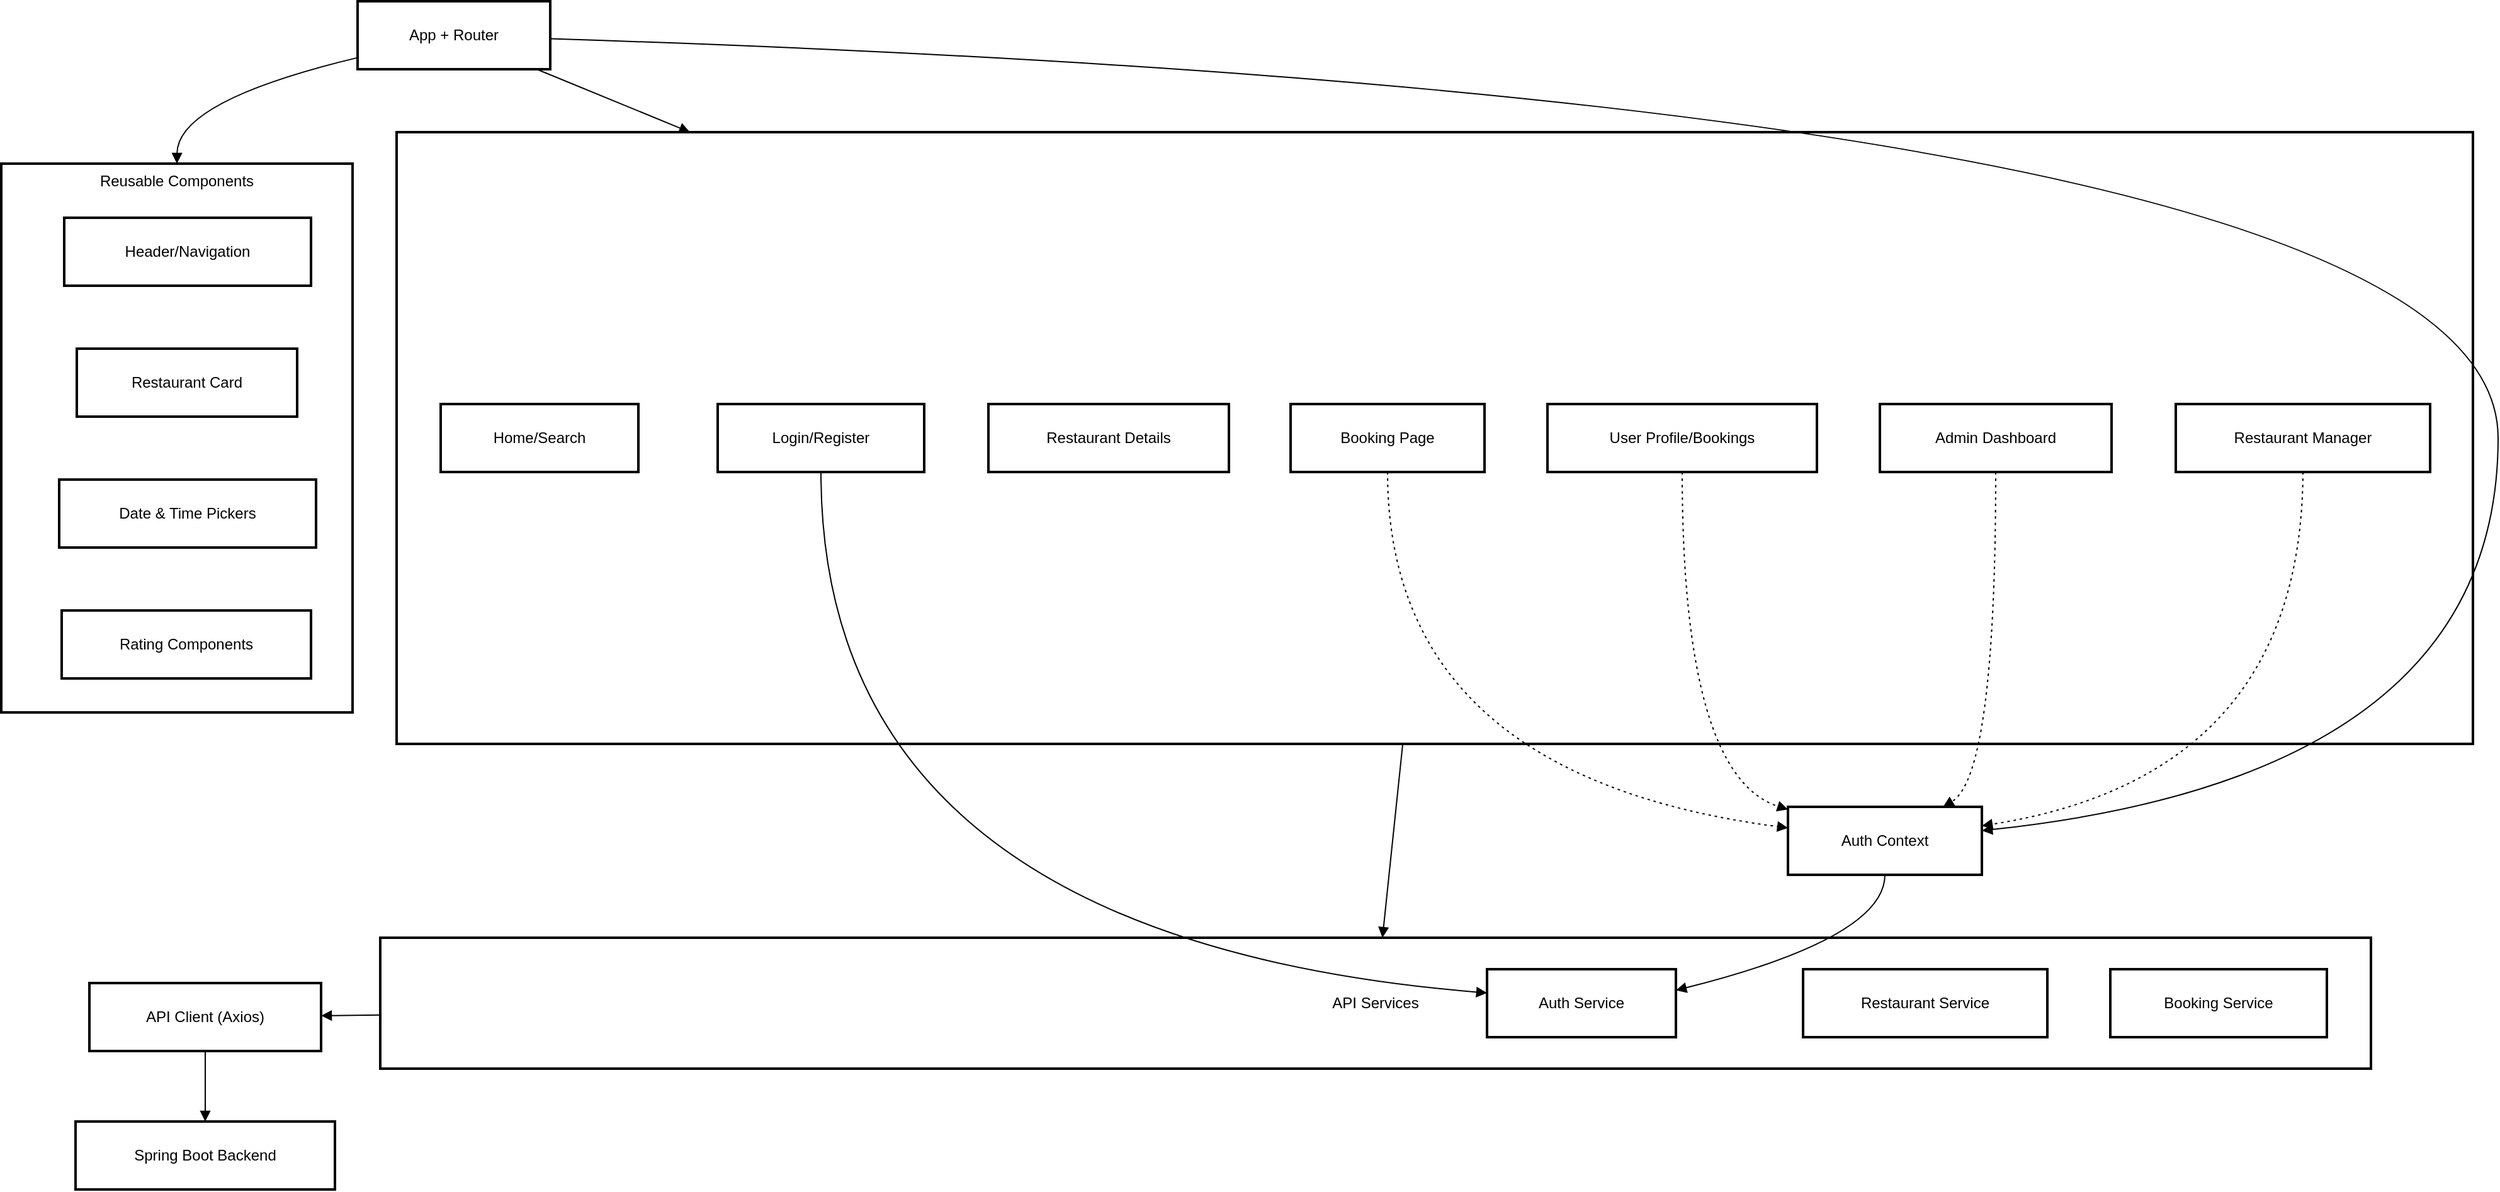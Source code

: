 <mxfile version="26.2.9">
  <diagram name="Page-1" id="fmwd5HYdXAfNKFxQ5Z8n">
    <mxGraphModel dx="2405" dy="1830" grid="1" gridSize="10" guides="1" tooltips="1" connect="1" arrows="1" fold="1" page="1" pageScale="1" pageWidth="850" pageHeight="1100" math="0" shadow="0">
      <root>
        <mxCell id="0" />
        <mxCell id="1" parent="0" />
        <mxCell id="9ja5oFmownrn2EeYEFFG-115" value="API Services" style="whiteSpace=wrap;strokeWidth=2;" vertex="1" parent="1">
          <mxGeometry x="1111" y="764" width="1581" height="104" as="geometry" />
        </mxCell>
        <mxCell id="9ja5oFmownrn2EeYEFFG-116" value="Reusable Components" style="whiteSpace=wrap;strokeWidth=2;verticalAlign=top;" vertex="1" parent="1">
          <mxGeometry x="810" y="149" width="279" height="436" as="geometry" />
        </mxCell>
        <mxCell id="9ja5oFmownrn2EeYEFFG-117" value="Header/Navigation" style="whiteSpace=wrap;strokeWidth=2;" vertex="1" parent="9ja5oFmownrn2EeYEFFG-116">
          <mxGeometry x="50" y="43" width="196" height="54" as="geometry" />
        </mxCell>
        <mxCell id="9ja5oFmownrn2EeYEFFG-118" value="Restaurant Card" style="whiteSpace=wrap;strokeWidth=2;" vertex="1" parent="9ja5oFmownrn2EeYEFFG-116">
          <mxGeometry x="60" y="147" width="175" height="54" as="geometry" />
        </mxCell>
        <mxCell id="9ja5oFmownrn2EeYEFFG-119" value="Date &amp; Time Pickers" style="whiteSpace=wrap;strokeWidth=2;" vertex="1" parent="9ja5oFmownrn2EeYEFFG-116">
          <mxGeometry x="46" y="251" width="204" height="54" as="geometry" />
        </mxCell>
        <mxCell id="9ja5oFmownrn2EeYEFFG-120" value="Rating Components" style="whiteSpace=wrap;strokeWidth=2;" vertex="1" parent="9ja5oFmownrn2EeYEFFG-116">
          <mxGeometry x="48" y="355" width="198" height="54" as="geometry" />
        </mxCell>
        <mxCell id="9ja5oFmownrn2EeYEFFG-121" value="Main Pages" style="whiteSpace=wrap;strokeWidth=2;" vertex="1" parent="1">
          <mxGeometry x="1124" y="124" width="1649" height="486" as="geometry" />
        </mxCell>
        <mxCell id="9ja5oFmownrn2EeYEFFG-122" value="App + Router" style="whiteSpace=wrap;strokeWidth=2;" vertex="1" parent="1">
          <mxGeometry x="1093" y="20" width="153" height="54" as="geometry" />
        </mxCell>
        <mxCell id="9ja5oFmownrn2EeYEFFG-123" value="Auth Context" style="whiteSpace=wrap;strokeWidth=2;" vertex="1" parent="1">
          <mxGeometry x="2229" y="660" width="154" height="54" as="geometry" />
        </mxCell>
        <mxCell id="9ja5oFmownrn2EeYEFFG-124" value="Home/Search" style="whiteSpace=wrap;strokeWidth=2;" vertex="1" parent="1">
          <mxGeometry x="1159" y="340" width="157" height="54" as="geometry" />
        </mxCell>
        <mxCell id="9ja5oFmownrn2EeYEFFG-125" value="Login/Register" style="whiteSpace=wrap;strokeWidth=2;" vertex="1" parent="1">
          <mxGeometry x="1379" y="340" width="164" height="54" as="geometry" />
        </mxCell>
        <mxCell id="9ja5oFmownrn2EeYEFFG-126" value="Restaurant Details" style="whiteSpace=wrap;strokeWidth=2;" vertex="1" parent="1">
          <mxGeometry x="1594" y="340" width="191" height="54" as="geometry" />
        </mxCell>
        <mxCell id="9ja5oFmownrn2EeYEFFG-127" value="Booking Page" style="whiteSpace=wrap;strokeWidth=2;" vertex="1" parent="1">
          <mxGeometry x="1834" y="340" width="154" height="54" as="geometry" />
        </mxCell>
        <mxCell id="9ja5oFmownrn2EeYEFFG-128" value="User Profile/Bookings" style="whiteSpace=wrap;strokeWidth=2;" vertex="1" parent="1">
          <mxGeometry x="2038" y="340" width="214" height="54" as="geometry" />
        </mxCell>
        <mxCell id="9ja5oFmownrn2EeYEFFG-129" value="Admin Dashboard" style="whiteSpace=wrap;strokeWidth=2;" vertex="1" parent="1">
          <mxGeometry x="2302" y="340" width="184" height="54" as="geometry" />
        </mxCell>
        <mxCell id="9ja5oFmownrn2EeYEFFG-130" value="Restaurant Manager" style="whiteSpace=wrap;strokeWidth=2;" vertex="1" parent="1">
          <mxGeometry x="2537" y="340" width="202" height="54" as="geometry" />
        </mxCell>
        <mxCell id="9ja5oFmownrn2EeYEFFG-131" value="API Client (Axios)" style="whiteSpace=wrap;strokeWidth=2;" vertex="1" parent="1">
          <mxGeometry x="880" y="800" width="184" height="54" as="geometry" />
        </mxCell>
        <mxCell id="9ja5oFmownrn2EeYEFFG-132" value="Auth Service" style="whiteSpace=wrap;strokeWidth=2;" vertex="1" parent="1">
          <mxGeometry x="1990" y="789" width="150" height="54" as="geometry" />
        </mxCell>
        <mxCell id="9ja5oFmownrn2EeYEFFG-133" value="Restaurant Service" style="whiteSpace=wrap;strokeWidth=2;" vertex="1" parent="1">
          <mxGeometry x="2241" y="789" width="194" height="54" as="geometry" />
        </mxCell>
        <mxCell id="9ja5oFmownrn2EeYEFFG-134" value="Booking Service" style="whiteSpace=wrap;strokeWidth=2;" vertex="1" parent="1">
          <mxGeometry x="2485" y="789" width="172" height="54" as="geometry" />
        </mxCell>
        <mxCell id="9ja5oFmownrn2EeYEFFG-135" value="Spring Boot Backend" style="whiteSpace=wrap;strokeWidth=2;" vertex="1" parent="1">
          <mxGeometry x="869" y="910" width="206" height="54" as="geometry" />
        </mxCell>
        <mxCell id="9ja5oFmownrn2EeYEFFG-136" value="" style="curved=1;startArrow=none;endArrow=block;exitX=0.99;exitY=0.55;entryX=1;entryY=0.35;rounded=0;" edge="1" parent="1" source="9ja5oFmownrn2EeYEFFG-122" target="9ja5oFmownrn2EeYEFFG-123">
          <mxGeometry relative="1" as="geometry">
            <Array as="points">
              <mxPoint x="2793" y="99" />
              <mxPoint x="2793" y="635" />
            </Array>
          </mxGeometry>
        </mxCell>
        <mxCell id="9ja5oFmownrn2EeYEFFG-137" value="" style="curved=1;startArrow=none;endArrow=block;exitX=0.5;exitY=1;entryX=0.5;entryY=0;rounded=0;" edge="1" parent="1" source="9ja5oFmownrn2EeYEFFG-131" target="9ja5oFmownrn2EeYEFFG-135">
          <mxGeometry relative="1" as="geometry">
            <Array as="points" />
          </mxGeometry>
        </mxCell>
        <mxCell id="9ja5oFmownrn2EeYEFFG-138" value="" style="curved=1;startArrow=none;endArrow=block;exitX=0.5;exitY=1;entryX=0;entryY=0.35;rounded=0;" edge="1" parent="1" source="9ja5oFmownrn2EeYEFFG-125" target="9ja5oFmownrn2EeYEFFG-132">
          <mxGeometry relative="1" as="geometry">
            <Array as="points">
              <mxPoint x="1461" y="764" />
            </Array>
          </mxGeometry>
        </mxCell>
        <mxCell id="9ja5oFmownrn2EeYEFFG-139" value="" style="curved=1;startArrow=none;endArrow=block;exitX=0.5;exitY=1;entryX=1;entryY=0.31;rounded=0;" edge="1" parent="1" source="9ja5oFmownrn2EeYEFFG-123" target="9ja5oFmownrn2EeYEFFG-132">
          <mxGeometry relative="1" as="geometry">
            <Array as="points">
              <mxPoint x="2306" y="764" />
            </Array>
          </mxGeometry>
        </mxCell>
        <mxCell id="9ja5oFmownrn2EeYEFFG-140" value="" style="curved=1;dashed=1;dashPattern=2 3;startArrow=none;endArrow=block;exitX=0.5;exitY=1;entryX=0;entryY=0.04;rounded=0;" edge="1" parent="1" source="9ja5oFmownrn2EeYEFFG-128" target="9ja5oFmownrn2EeYEFFG-123">
          <mxGeometry relative="1" as="geometry">
            <Array as="points">
              <mxPoint x="2145" y="635" />
            </Array>
          </mxGeometry>
        </mxCell>
        <mxCell id="9ja5oFmownrn2EeYEFFG-141" value="" style="curved=1;dashed=1;dashPattern=2 3;startArrow=none;endArrow=block;exitX=0.5;exitY=1;entryX=0;entryY=0.31;rounded=0;" edge="1" parent="1" source="9ja5oFmownrn2EeYEFFG-127" target="9ja5oFmownrn2EeYEFFG-123">
          <mxGeometry relative="1" as="geometry">
            <Array as="points">
              <mxPoint x="1911" y="635" />
            </Array>
          </mxGeometry>
        </mxCell>
        <mxCell id="9ja5oFmownrn2EeYEFFG-142" value="" style="curved=1;dashed=1;dashPattern=2 3;startArrow=none;endArrow=block;exitX=0.5;exitY=1;entryX=0.8;entryY=0;rounded=0;" edge="1" parent="1" source="9ja5oFmownrn2EeYEFFG-129" target="9ja5oFmownrn2EeYEFFG-123">
          <mxGeometry relative="1" as="geometry">
            <Array as="points">
              <mxPoint x="2394" y="635" />
            </Array>
          </mxGeometry>
        </mxCell>
        <mxCell id="9ja5oFmownrn2EeYEFFG-143" value="" style="curved=1;dashed=1;dashPattern=2 3;startArrow=none;endArrow=block;exitX=0.5;exitY=1;entryX=1;entryY=0.28;rounded=0;" edge="1" parent="1" source="9ja5oFmownrn2EeYEFFG-130" target="9ja5oFmownrn2EeYEFFG-123">
          <mxGeometry relative="1" as="geometry">
            <Array as="points">
              <mxPoint x="2637" y="635" />
            </Array>
          </mxGeometry>
        </mxCell>
        <mxCell id="9ja5oFmownrn2EeYEFFG-144" value="" style="curved=1;startArrow=none;endArrow=block;rounded=0;" edge="1" parent="1" source="9ja5oFmownrn2EeYEFFG-122" target="9ja5oFmownrn2EeYEFFG-121">
          <mxGeometry relative="1" as="geometry">
            <Array as="points" />
          </mxGeometry>
        </mxCell>
        <mxCell id="9ja5oFmownrn2EeYEFFG-145" value="" style="curved=1;startArrow=none;endArrow=block;exitX=0;exitY=0.83;entryX=0.5;entryY=0;rounded=0;" edge="1" parent="1" source="9ja5oFmownrn2EeYEFFG-122" target="9ja5oFmownrn2EeYEFFG-116">
          <mxGeometry relative="1" as="geometry">
            <Array as="points">
              <mxPoint x="950" y="99" />
            </Array>
          </mxGeometry>
        </mxCell>
        <mxCell id="9ja5oFmownrn2EeYEFFG-146" value="" style="curved=1;startArrow=none;endArrow=block;rounded=0;" edge="1" parent="1" source="9ja5oFmownrn2EeYEFFG-121" target="9ja5oFmownrn2EeYEFFG-115">
          <mxGeometry relative="1" as="geometry">
            <Array as="points" />
          </mxGeometry>
        </mxCell>
        <mxCell id="9ja5oFmownrn2EeYEFFG-147" value="" style="curved=1;startArrow=none;endArrow=block;rounded=0;" edge="1" parent="1" source="9ja5oFmownrn2EeYEFFG-115" target="9ja5oFmownrn2EeYEFFG-131">
          <mxGeometry relative="1" as="geometry">
            <Array as="points" />
          </mxGeometry>
        </mxCell>
      </root>
    </mxGraphModel>
  </diagram>
</mxfile>

